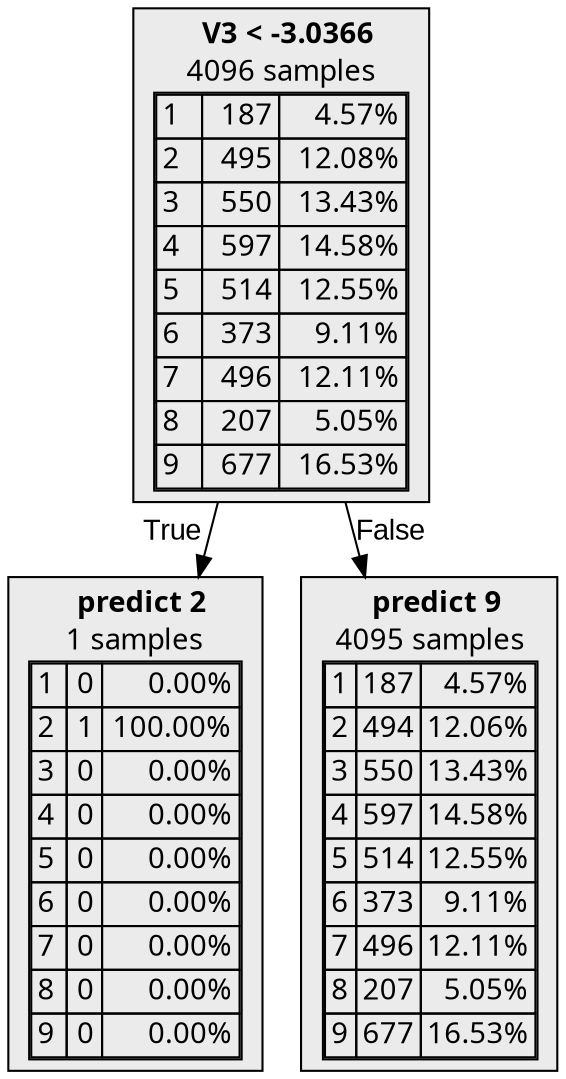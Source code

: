 digraph {
    1 [label=<  <TABLE BORDER="0" CELLPADDING="0">
      <TR>
    <TD>
      <B>V3 &lt; -3.0366</B>
    </TD>
  </TR>

    <TR>
      <TD>4096 samples</TD>
    </TR>
    <TR>
  <TD>
    <TABLE CELLSPACING="0">
      
        <TR >
    <TD ALIGN="LEFT">1</TD>
    <TD ALIGN="RIGHT">187</TD>
    <TD ALIGN="RIGHT">4.57%</TD>
  </TR>
  <TR >
    <TD ALIGN="LEFT">2</TD>
    <TD ALIGN="RIGHT">495</TD>
    <TD ALIGN="RIGHT">12.08%</TD>
  </TR>
  <TR >
    <TD ALIGN="LEFT">3</TD>
    <TD ALIGN="RIGHT">550</TD>
    <TD ALIGN="RIGHT">13.43%</TD>
  </TR>
  <TR >
    <TD ALIGN="LEFT">4</TD>
    <TD ALIGN="RIGHT">597</TD>
    <TD ALIGN="RIGHT">14.58%</TD>
  </TR>
  <TR >
    <TD ALIGN="LEFT">5</TD>
    <TD ALIGN="RIGHT">514</TD>
    <TD ALIGN="RIGHT">12.55%</TD>
  </TR>
  <TR >
    <TD ALIGN="LEFT">6</TD>
    <TD ALIGN="RIGHT">373</TD>
    <TD ALIGN="RIGHT">9.11%</TD>
  </TR>
  <TR >
    <TD ALIGN="LEFT">7</TD>
    <TD ALIGN="RIGHT">496</TD>
    <TD ALIGN="RIGHT">12.11%</TD>
  </TR>
  <TR >
    <TD ALIGN="LEFT">8</TD>
    <TD ALIGN="RIGHT">207</TD>
    <TD ALIGN="RIGHT">5.05%</TD>
  </TR>
  <TR class="highlighted">
    <TD ALIGN="LEFT">9</TD>
    <TD ALIGN="RIGHT">677</TD>
    <TD ALIGN="RIGHT">16.53%</TD>
  </TR>

    </TABLE>
  </TD>
</TR>

  </TABLE>
>,fillcolor="#EBEBEB",shape=box,fontname="bold arial",style="filled"];
    1 -> 2 [labeldistance=2.5, labelangle=45, headlabel="True",fontname="arial"];
    1 -> 3 [labeldistance=2.5, labelangle=-45, headlabel="False",fontname="arial"];
    2 [label=<  <TABLE BORDER="0" CELLPADDING="0">
      <TR>
    <TD>
      <B>predict 2</B>
    </TD>
  </TR>

    <TR>
      <TD>1 samples</TD>
    </TR>
    <TR>
  <TD>
    <TABLE CELLSPACING="0">
      
        <TR >
    <TD ALIGN="LEFT">1</TD>
    <TD ALIGN="RIGHT">0</TD>
    <TD ALIGN="RIGHT">0.00%</TD>
  </TR>
  <TR class="highlighted">
    <TD ALIGN="LEFT">2</TD>
    <TD ALIGN="RIGHT">1</TD>
    <TD ALIGN="RIGHT">100.00%</TD>
  </TR>
  <TR >
    <TD ALIGN="LEFT">3</TD>
    <TD ALIGN="RIGHT">0</TD>
    <TD ALIGN="RIGHT">0.00%</TD>
  </TR>
  <TR >
    <TD ALIGN="LEFT">4</TD>
    <TD ALIGN="RIGHT">0</TD>
    <TD ALIGN="RIGHT">0.00%</TD>
  </TR>
  <TR >
    <TD ALIGN="LEFT">5</TD>
    <TD ALIGN="RIGHT">0</TD>
    <TD ALIGN="RIGHT">0.00%</TD>
  </TR>
  <TR >
    <TD ALIGN="LEFT">6</TD>
    <TD ALIGN="RIGHT">0</TD>
    <TD ALIGN="RIGHT">0.00%</TD>
  </TR>
  <TR >
    <TD ALIGN="LEFT">7</TD>
    <TD ALIGN="RIGHT">0</TD>
    <TD ALIGN="RIGHT">0.00%</TD>
  </TR>
  <TR >
    <TD ALIGN="LEFT">8</TD>
    <TD ALIGN="RIGHT">0</TD>
    <TD ALIGN="RIGHT">0.00%</TD>
  </TR>
  <TR >
    <TD ALIGN="LEFT">9</TD>
    <TD ALIGN="RIGHT">0</TD>
    <TD ALIGN="RIGHT">0.00%</TD>
  </TR>

    </TABLE>
  </TD>
</TR>

  </TABLE>
>,fillcolor="#EBEBEB",shape=box,fontname="bold arial",style="filled",color=black];
    3 [label=<  <TABLE BORDER="0" CELLPADDING="0">
      <TR>
    <TD>
      <B>predict 9</B>
    </TD>
  </TR>

    <TR>
      <TD>4095 samples</TD>
    </TR>
    <TR>
  <TD>
    <TABLE CELLSPACING="0">
      
        <TR >
    <TD ALIGN="LEFT">1</TD>
    <TD ALIGN="RIGHT">187</TD>
    <TD ALIGN="RIGHT">4.57%</TD>
  </TR>
  <TR >
    <TD ALIGN="LEFT">2</TD>
    <TD ALIGN="RIGHT">494</TD>
    <TD ALIGN="RIGHT">12.06%</TD>
  </TR>
  <TR >
    <TD ALIGN="LEFT">3</TD>
    <TD ALIGN="RIGHT">550</TD>
    <TD ALIGN="RIGHT">13.43%</TD>
  </TR>
  <TR >
    <TD ALIGN="LEFT">4</TD>
    <TD ALIGN="RIGHT">597</TD>
    <TD ALIGN="RIGHT">14.58%</TD>
  </TR>
  <TR >
    <TD ALIGN="LEFT">5</TD>
    <TD ALIGN="RIGHT">514</TD>
    <TD ALIGN="RIGHT">12.55%</TD>
  </TR>
  <TR >
    <TD ALIGN="LEFT">6</TD>
    <TD ALIGN="RIGHT">373</TD>
    <TD ALIGN="RIGHT">9.11%</TD>
  </TR>
  <TR >
    <TD ALIGN="LEFT">7</TD>
    <TD ALIGN="RIGHT">496</TD>
    <TD ALIGN="RIGHT">12.11%</TD>
  </TR>
  <TR >
    <TD ALIGN="LEFT">8</TD>
    <TD ALIGN="RIGHT">207</TD>
    <TD ALIGN="RIGHT">5.05%</TD>
  </TR>
  <TR class="highlighted">
    <TD ALIGN="LEFT">9</TD>
    <TD ALIGN="RIGHT">677</TD>
    <TD ALIGN="RIGHT">16.53%</TD>
  </TR>

    </TABLE>
  </TD>
</TR>

  </TABLE>
>,fillcolor="#EBEBEB",shape=box,fontname="bold arial",style="filled",color=black];
}
